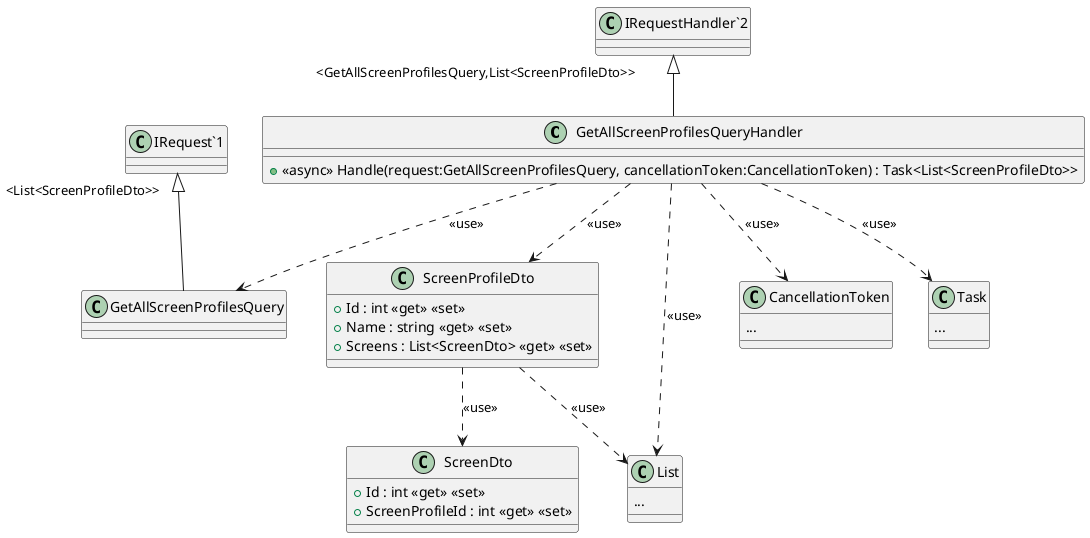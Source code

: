 @startuml
class GetAllScreenProfilesQueryHandler {
    + <<async>> Handle(request:GetAllScreenProfilesQuery, cancellationToken:CancellationToken) : Task<List<ScreenProfileDto>>
}
"IRequestHandler`2" "<GetAllScreenProfilesQuery,List<ScreenProfileDto>>" <|-- GetAllScreenProfilesQueryHandler
GetAllScreenProfilesQueryHandler ..> ScreenProfileDto: <<use>>
class ScreenProfileDto {
    + Id : int <<get>> <<set>>
    + Name : string <<get>> <<set>>
    + Screens : List<ScreenDto> <<get>> <<set>>
}
ScreenProfileDto ..> ScreenDto: <<use>>
class ScreenDto {
    + Id : int <<get>> <<set>>
    + ScreenProfileId : int <<get>> <<set>>
}
ScreenProfileDto ..> List: <<use>>
class CancellationToken {
...
}
GetAllScreenProfilesQueryHandler ..> CancellationToken: <<use>>
GetAllScreenProfilesQueryHandler ..> GetAllScreenProfilesQuery: <<use>>
class GetAllScreenProfilesQuery {
}
"IRequest`1" "<List<ScreenProfileDto>>" <|-- GetAllScreenProfilesQuery
class List {
...
}
GetAllScreenProfilesQueryHandler ..> List: <<use>>
class Task {
...
}
GetAllScreenProfilesQueryHandler ..> Task: <<use>>
@enduml